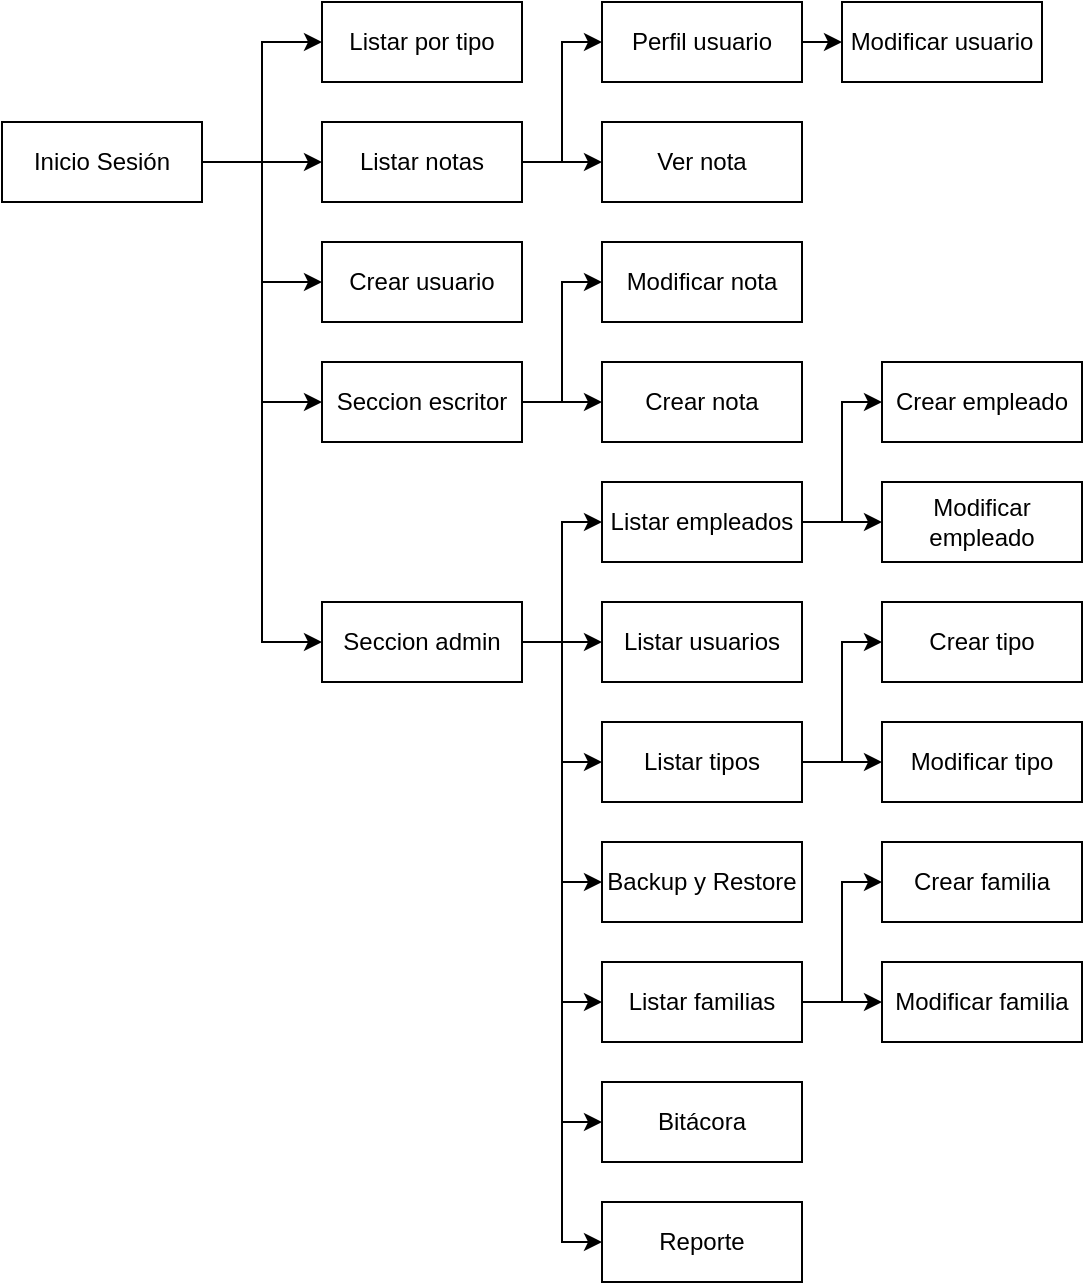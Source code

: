 <mxfile version="14.9.0" type="device" pages="2"><diagram name="Navegacion" id="9c096ad6-e400-ecc8-3e38-643d2caac077"><mxGraphModel dx="568" dy="648" grid="1" gridSize="10" guides="1" tooltips="1" connect="1" arrows="1" fold="1" page="1" pageScale="1.5" pageWidth="1169" pageHeight="826" background="none" math="0" shadow="0"><root><mxCell id="0" style=";html=1;"/><mxCell id="1" style=";html=1;" parent="0"/><mxCell id="-8h7C-xtrHuoT61bhyzR-21" style="edgeStyle=orthogonalEdgeStyle;rounded=0;orthogonalLoop=1;jettySize=auto;html=1;exitX=1;exitY=0.5;exitDx=0;exitDy=0;entryX=0;entryY=0.5;entryDx=0;entryDy=0;" parent="1" source="-8h7C-xtrHuoT61bhyzR-1" target="-8h7C-xtrHuoT61bhyzR-3" edge="1"><mxGeometry relative="1" as="geometry"/></mxCell><mxCell id="-8h7C-xtrHuoT61bhyzR-22" style="edgeStyle=orthogonalEdgeStyle;rounded=0;orthogonalLoop=1;jettySize=auto;html=1;exitX=1;exitY=0.5;exitDx=0;exitDy=0;entryX=0;entryY=0.5;entryDx=0;entryDy=0;" parent="1" source="-8h7C-xtrHuoT61bhyzR-1" target="-8h7C-xtrHuoT61bhyzR-17" edge="1"><mxGeometry relative="1" as="geometry"/></mxCell><mxCell id="-8h7C-xtrHuoT61bhyzR-28" style="edgeStyle=orthogonalEdgeStyle;rounded=0;orthogonalLoop=1;jettySize=auto;html=1;exitX=1;exitY=0.5;exitDx=0;exitDy=0;entryX=0;entryY=0.5;entryDx=0;entryDy=0;" parent="1" source="-8h7C-xtrHuoT61bhyzR-1" target="-8h7C-xtrHuoT61bhyzR-2" edge="1"><mxGeometry relative="1" as="geometry"/></mxCell><mxCell id="-8h7C-xtrHuoT61bhyzR-30" style="edgeStyle=orthogonalEdgeStyle;rounded=0;orthogonalLoop=1;jettySize=auto;html=1;exitX=1;exitY=0.5;exitDx=0;exitDy=0;entryX=0;entryY=0.5;entryDx=0;entryDy=0;" parent="1" source="-8h7C-xtrHuoT61bhyzR-1" target="-8h7C-xtrHuoT61bhyzR-20" edge="1"><mxGeometry relative="1" as="geometry"/></mxCell><mxCell id="-8h7C-xtrHuoT61bhyzR-33" style="edgeStyle=orthogonalEdgeStyle;rounded=0;orthogonalLoop=1;jettySize=auto;html=1;exitX=1;exitY=0.5;exitDx=0;exitDy=0;entryX=0;entryY=0.5;entryDx=0;entryDy=0;" parent="1" source="-8h7C-xtrHuoT61bhyzR-1" target="-8h7C-xtrHuoT61bhyzR-7" edge="1"><mxGeometry relative="1" as="geometry"/></mxCell><mxCell id="-8h7C-xtrHuoT61bhyzR-1" value="Inicio Sesión" style="rounded=0;whiteSpace=wrap;html=1;" parent="1" vertex="1"><mxGeometry x="40" y="210" width="100" height="40" as="geometry"/></mxCell><mxCell id="-8h7C-xtrHuoT61bhyzR-2" value="Listar por tipo" style="rounded=0;whiteSpace=wrap;html=1;" parent="1" vertex="1"><mxGeometry x="200" y="150" width="100" height="40" as="geometry"/></mxCell><mxCell id="-8h7C-xtrHuoT61bhyzR-25" style="edgeStyle=orthogonalEdgeStyle;rounded=0;orthogonalLoop=1;jettySize=auto;html=1;exitX=1;exitY=0.5;exitDx=0;exitDy=0;entryX=0;entryY=0.5;entryDx=0;entryDy=0;" parent="1" source="-8h7C-xtrHuoT61bhyzR-3" target="-8h7C-xtrHuoT61bhyzR-4" edge="1"><mxGeometry relative="1" as="geometry"/></mxCell><mxCell id="-8h7C-xtrHuoT61bhyzR-26" style="edgeStyle=orthogonalEdgeStyle;rounded=0;orthogonalLoop=1;jettySize=auto;html=1;exitX=1;exitY=0.5;exitDx=0;exitDy=0;entryX=0;entryY=0.5;entryDx=0;entryDy=0;" parent="1" source="-8h7C-xtrHuoT61bhyzR-3" target="-8h7C-xtrHuoT61bhyzR-5" edge="1"><mxGeometry relative="1" as="geometry"/></mxCell><mxCell id="-8h7C-xtrHuoT61bhyzR-3" value="Listar notas" style="rounded=0;whiteSpace=wrap;html=1;" parent="1" vertex="1"><mxGeometry x="200" y="210" width="100" height="40" as="geometry"/></mxCell><mxCell id="-8h7C-xtrHuoT61bhyzR-4" value="Ver nota" style="rounded=0;whiteSpace=wrap;html=1;" parent="1" vertex="1"><mxGeometry x="340" y="210" width="100" height="40" as="geometry"/></mxCell><mxCell id="-8h7C-xtrHuoT61bhyzR-27" style="edgeStyle=orthogonalEdgeStyle;rounded=0;orthogonalLoop=1;jettySize=auto;html=1;exitX=1;exitY=0.5;exitDx=0;exitDy=0;entryX=0;entryY=0.5;entryDx=0;entryDy=0;" parent="1" source="-8h7C-xtrHuoT61bhyzR-5" target="-8h7C-xtrHuoT61bhyzR-19" edge="1"><mxGeometry relative="1" as="geometry"/></mxCell><mxCell id="-8h7C-xtrHuoT61bhyzR-5" value="Perfil usuario" style="rounded=0;whiteSpace=wrap;html=1;" parent="1" vertex="1"><mxGeometry x="340" y="150" width="100" height="40" as="geometry"/></mxCell><mxCell id="-8h7C-xtrHuoT61bhyzR-6" value="Reporte" style="rounded=0;whiteSpace=wrap;html=1;" parent="1" vertex="1"><mxGeometry x="340" y="750" width="100" height="40" as="geometry"/></mxCell><mxCell id="-8h7C-xtrHuoT61bhyzR-36" style="edgeStyle=orthogonalEdgeStyle;rounded=0;orthogonalLoop=1;jettySize=auto;html=1;exitX=1;exitY=0.5;exitDx=0;exitDy=0;entryX=0;entryY=0.5;entryDx=0;entryDy=0;" parent="1" source="-8h7C-xtrHuoT61bhyzR-7" target="-8h7C-xtrHuoT61bhyzR-18" edge="1"><mxGeometry relative="1" as="geometry"/></mxCell><mxCell id="-8h7C-xtrHuoT61bhyzR-37" style="edgeStyle=orthogonalEdgeStyle;rounded=0;orthogonalLoop=1;jettySize=auto;html=1;exitX=1;exitY=0.5;exitDx=0;exitDy=0;entryX=0;entryY=0.5;entryDx=0;entryDy=0;" parent="1" source="-8h7C-xtrHuoT61bhyzR-7" target="-8h7C-xtrHuoT61bhyzR-9" edge="1"><mxGeometry relative="1" as="geometry"/></mxCell><mxCell id="-8h7C-xtrHuoT61bhyzR-38" style="edgeStyle=orthogonalEdgeStyle;rounded=0;orthogonalLoop=1;jettySize=auto;html=1;exitX=1;exitY=0.5;exitDx=0;exitDy=0;entryX=0;entryY=0.5;entryDx=0;entryDy=0;" parent="1" source="-8h7C-xtrHuoT61bhyzR-7" target="-8h7C-xtrHuoT61bhyzR-11" edge="1"><mxGeometry relative="1" as="geometry"/></mxCell><mxCell id="-8h7C-xtrHuoT61bhyzR-39" style="edgeStyle=orthogonalEdgeStyle;rounded=0;orthogonalLoop=1;jettySize=auto;html=1;exitX=1;exitY=0.5;exitDx=0;exitDy=0;entryX=0;entryY=0.5;entryDx=0;entryDy=0;" parent="1" source="-8h7C-xtrHuoT61bhyzR-7" target="-8h7C-xtrHuoT61bhyzR-13" edge="1"><mxGeometry relative="1" as="geometry"/></mxCell><mxCell id="-8h7C-xtrHuoT61bhyzR-41" style="edgeStyle=orthogonalEdgeStyle;rounded=0;orthogonalLoop=1;jettySize=auto;html=1;exitX=1;exitY=0.5;exitDx=0;exitDy=0;entryX=0;entryY=0.5;entryDx=0;entryDy=0;" parent="1" source="-8h7C-xtrHuoT61bhyzR-7" target="-8h7C-xtrHuoT61bhyzR-15" edge="1"><mxGeometry relative="1" as="geometry"/></mxCell><mxCell id="-8h7C-xtrHuoT61bhyzR-42" style="edgeStyle=orthogonalEdgeStyle;rounded=0;orthogonalLoop=1;jettySize=auto;html=1;exitX=1;exitY=0.5;exitDx=0;exitDy=0;entryX=0;entryY=0.5;entryDx=0;entryDy=0;" parent="1" source="-8h7C-xtrHuoT61bhyzR-7" target="-8h7C-xtrHuoT61bhyzR-6" edge="1"><mxGeometry relative="1" as="geometry"/></mxCell><mxCell id="9l_Zzwuw-SMT_W-mHv8N-1" style="edgeStyle=orthogonalEdgeStyle;rounded=0;orthogonalLoop=1;jettySize=auto;html=1;exitX=1;exitY=0.5;exitDx=0;exitDy=0;entryX=0;entryY=0.5;entryDx=0;entryDy=0;" edge="1" parent="1" source="-8h7C-xtrHuoT61bhyzR-7" target="-8h7C-xtrHuoT61bhyzR-16"><mxGeometry relative="1" as="geometry"/></mxCell><mxCell id="-8h7C-xtrHuoT61bhyzR-7" value="Seccion admin" style="rounded=0;whiteSpace=wrap;html=1;" parent="1" vertex="1"><mxGeometry x="200" y="450" width="100" height="40" as="geometry"/></mxCell><mxCell id="-8h7C-xtrHuoT61bhyzR-8" value="Crear nota" style="rounded=0;whiteSpace=wrap;html=1;" parent="1" vertex="1"><mxGeometry x="340" y="330" width="100" height="40" as="geometry"/></mxCell><mxCell id="-8h7C-xtrHuoT61bhyzR-35" style="edgeStyle=orthogonalEdgeStyle;rounded=0;orthogonalLoop=1;jettySize=auto;html=1;exitX=1;exitY=0.5;exitDx=0;exitDy=0;" parent="1" source="-8h7C-xtrHuoT61bhyzR-9" target="-8h7C-xtrHuoT61bhyzR-10" edge="1"><mxGeometry relative="1" as="geometry"/></mxCell><mxCell id="9l_Zzwuw-SMT_W-mHv8N-5" style="edgeStyle=orthogonalEdgeStyle;rounded=0;orthogonalLoop=1;jettySize=auto;html=1;exitX=1;exitY=0.5;exitDx=0;exitDy=0;entryX=0;entryY=0.5;entryDx=0;entryDy=0;" edge="1" parent="1" source="-8h7C-xtrHuoT61bhyzR-9" target="9l_Zzwuw-SMT_W-mHv8N-2"><mxGeometry relative="1" as="geometry"/></mxCell><mxCell id="-8h7C-xtrHuoT61bhyzR-9" value="Listar empleados" style="rounded=0;whiteSpace=wrap;html=1;" parent="1" vertex="1"><mxGeometry x="340" y="390" width="100" height="40" as="geometry"/></mxCell><mxCell id="-8h7C-xtrHuoT61bhyzR-10" value="Modificar empleado" style="rounded=0;whiteSpace=wrap;html=1;" parent="1" vertex="1"><mxGeometry x="480" y="390" width="100" height="40" as="geometry"/></mxCell><mxCell id="-8h7C-xtrHuoT61bhyzR-34" style="edgeStyle=orthogonalEdgeStyle;rounded=0;orthogonalLoop=1;jettySize=auto;html=1;exitX=1;exitY=0.5;exitDx=0;exitDy=0;entryX=0;entryY=0.5;entryDx=0;entryDy=0;" parent="1" source="-8h7C-xtrHuoT61bhyzR-11" target="-8h7C-xtrHuoT61bhyzR-12" edge="1"><mxGeometry relative="1" as="geometry"/></mxCell><mxCell id="9l_Zzwuw-SMT_W-mHv8N-6" style="edgeStyle=orthogonalEdgeStyle;rounded=0;orthogonalLoop=1;jettySize=auto;html=1;exitX=1;exitY=0.5;exitDx=0;exitDy=0;entryX=0;entryY=0.5;entryDx=0;entryDy=0;" edge="1" parent="1" source="-8h7C-xtrHuoT61bhyzR-11" target="9l_Zzwuw-SMT_W-mHv8N-3"><mxGeometry relative="1" as="geometry"/></mxCell><mxCell id="-8h7C-xtrHuoT61bhyzR-11" value="Listar tipos" style="rounded=0;whiteSpace=wrap;html=1;" parent="1" vertex="1"><mxGeometry x="340" y="510" width="100" height="40" as="geometry"/></mxCell><mxCell id="-8h7C-xtrHuoT61bhyzR-12" value="Modificar tipo" style="rounded=0;whiteSpace=wrap;html=1;" parent="1" vertex="1"><mxGeometry x="480" y="510" width="100" height="40" as="geometry"/></mxCell><mxCell id="-8h7C-xtrHuoT61bhyzR-40" style="edgeStyle=orthogonalEdgeStyle;rounded=0;orthogonalLoop=1;jettySize=auto;html=1;exitX=1;exitY=0.5;exitDx=0;exitDy=0;entryX=0;entryY=0.5;entryDx=0;entryDy=0;" parent="1" source="-8h7C-xtrHuoT61bhyzR-13" target="-8h7C-xtrHuoT61bhyzR-14" edge="1"><mxGeometry relative="1" as="geometry"/></mxCell><mxCell id="9l_Zzwuw-SMT_W-mHv8N-7" style="edgeStyle=orthogonalEdgeStyle;rounded=0;orthogonalLoop=1;jettySize=auto;html=1;exitX=1;exitY=0.5;exitDx=0;exitDy=0;entryX=0;entryY=0.5;entryDx=0;entryDy=0;" edge="1" parent="1" source="-8h7C-xtrHuoT61bhyzR-13" target="9l_Zzwuw-SMT_W-mHv8N-4"><mxGeometry relative="1" as="geometry"/></mxCell><mxCell id="-8h7C-xtrHuoT61bhyzR-13" value="Listar familias" style="rounded=0;whiteSpace=wrap;html=1;" parent="1" vertex="1"><mxGeometry x="340" y="630" width="100" height="40" as="geometry"/></mxCell><mxCell id="-8h7C-xtrHuoT61bhyzR-14" value="Modificar familia" style="rounded=0;whiteSpace=wrap;html=1;" parent="1" vertex="1"><mxGeometry x="480" y="630" width="100" height="40" as="geometry"/></mxCell><mxCell id="-8h7C-xtrHuoT61bhyzR-15" value="Bitácora" style="rounded=0;whiteSpace=wrap;html=1;" parent="1" vertex="1"><mxGeometry x="340" y="690" width="100" height="40" as="geometry"/></mxCell><mxCell id="-8h7C-xtrHuoT61bhyzR-16" value="Backup y Restore" style="rounded=0;whiteSpace=wrap;html=1;" parent="1" vertex="1"><mxGeometry x="340" y="570" width="100" height="40" as="geometry"/></mxCell><mxCell id="-8h7C-xtrHuoT61bhyzR-17" value="Crear usuario" style="rounded=0;whiteSpace=wrap;html=1;" parent="1" vertex="1"><mxGeometry x="200" y="270" width="100" height="40" as="geometry"/></mxCell><mxCell id="-8h7C-xtrHuoT61bhyzR-18" value="Listar usuarios" style="rounded=0;whiteSpace=wrap;html=1;" parent="1" vertex="1"><mxGeometry x="340" y="450" width="100" height="40" as="geometry"/></mxCell><mxCell id="-8h7C-xtrHuoT61bhyzR-19" value="Modificar usuario" style="rounded=0;whiteSpace=wrap;html=1;" parent="1" vertex="1"><mxGeometry x="460" y="150" width="100" height="40" as="geometry"/></mxCell><mxCell id="-8h7C-xtrHuoT61bhyzR-29" style="edgeStyle=orthogonalEdgeStyle;rounded=0;orthogonalLoop=1;jettySize=auto;html=1;exitX=1;exitY=0.5;exitDx=0;exitDy=0;" parent="1" source="-8h7C-xtrHuoT61bhyzR-20" target="-8h7C-xtrHuoT61bhyzR-8" edge="1"><mxGeometry relative="1" as="geometry"/></mxCell><mxCell id="-8h7C-xtrHuoT61bhyzR-32" style="edgeStyle=orthogonalEdgeStyle;rounded=0;orthogonalLoop=1;jettySize=auto;html=1;exitX=1;exitY=0.5;exitDx=0;exitDy=0;entryX=0;entryY=0.5;entryDx=0;entryDy=0;" parent="1" source="-8h7C-xtrHuoT61bhyzR-20" target="-8h7C-xtrHuoT61bhyzR-31" edge="1"><mxGeometry relative="1" as="geometry"/></mxCell><mxCell id="-8h7C-xtrHuoT61bhyzR-20" value="Seccion escritor" style="rounded=0;whiteSpace=wrap;html=1;" parent="1" vertex="1"><mxGeometry x="200" y="330" width="100" height="40" as="geometry"/></mxCell><mxCell id="-8h7C-xtrHuoT61bhyzR-31" value="Modificar nota" style="rounded=0;whiteSpace=wrap;html=1;" parent="1" vertex="1"><mxGeometry x="340" y="270" width="100" height="40" as="geometry"/></mxCell><mxCell id="9l_Zzwuw-SMT_W-mHv8N-2" value="Crear empleado" style="rounded=0;whiteSpace=wrap;html=1;" vertex="1" parent="1"><mxGeometry x="480" y="330" width="100" height="40" as="geometry"/></mxCell><mxCell id="9l_Zzwuw-SMT_W-mHv8N-3" value="Crear tipo" style="rounded=0;whiteSpace=wrap;html=1;" vertex="1" parent="1"><mxGeometry x="480" y="450" width="100" height="40" as="geometry"/></mxCell><mxCell id="9l_Zzwuw-SMT_W-mHv8N-4" value="Crear familia" style="rounded=0;whiteSpace=wrap;html=1;" vertex="1" parent="1"><mxGeometry x="480" y="570" width="100" height="40" as="geometry"/></mxCell></root></mxGraphModel></diagram><diagram id="ux03T3vBFwpqmPhf2RQ6" name="Despliegue"><mxGraphModel dx="1422" dy="772" grid="1" gridSize="10" guides="1" tooltips="1" connect="1" arrows="1" fold="1" page="1" pageScale="1" pageWidth="827" pageHeight="1169" math="0" shadow="0"><root><mxCell id="1XrpnyIlSaUCZ0XmjcC2-0"/><mxCell id="1XrpnyIlSaUCZ0XmjcC2-1" parent="1XrpnyIlSaUCZ0XmjcC2-0"/><mxCell id="T6OwoZtdy_rdZkVpIhe4-5" value="" style="shape=table;startSize=0;container=1;collapsible=0;childLayout=tableLayout;" vertex="1" parent="1XrpnyIlSaUCZ0XmjcC2-1"><mxGeometry x="320" y="380" width="370" height="270" as="geometry"/></mxCell><mxCell id="T6OwoZtdy_rdZkVpIhe4-6" value="" style="shape=partialRectangle;collapsible=0;dropTarget=0;pointerEvents=0;fillColor=none;top=0;left=0;bottom=0;right=0;points=[[0,0.5],[1,0.5]];portConstraint=eastwest;" vertex="1" parent="T6OwoZtdy_rdZkVpIhe4-5"><mxGeometry width="370" height="270" as="geometry"/></mxCell><mxCell id="T6OwoZtdy_rdZkVpIhe4-7" value="" style="shape=partialRectangle;html=1;whiteSpace=wrap;connectable=0;overflow=hidden;fillColor=none;top=0;left=0;bottom=0;right=0;" vertex="1" parent="T6OwoZtdy_rdZkVpIhe4-6"><mxGeometry width="370" height="270" as="geometry"/></mxCell><mxCell id="T6OwoZtdy_rdZkVpIhe4-21" style="edgeStyle=orthogonalEdgeStyle;rounded=0;orthogonalLoop=1;jettySize=auto;html=1;exitX=0;exitY=0;exitDx=65;exitDy=65;exitPerimeter=0;entryX=0.4;entryY=0.1;entryDx=0;entryDy=0;entryPerimeter=0;endArrow=none;endFill=0;" edge="1" parent="1XrpnyIlSaUCZ0XmjcC2-1" source="T6OwoZtdy_rdZkVpIhe4-1" target="T6OwoZtdy_rdZkVpIhe4-4"><mxGeometry relative="1" as="geometry"/></mxCell><mxCell id="T6OwoZtdy_rdZkVpIhe4-1" value="PC Cliente" style="shape=cube;whiteSpace=wrap;html=1;boundedLbl=1;backgroundOutline=1;darkOpacity=0.05;darkOpacity2=0.1;size=10;direction=south;" vertex="1" parent="1XrpnyIlSaUCZ0XmjcC2-1"><mxGeometry x="360" y="150" width="120" height="65" as="geometry"/></mxCell><mxCell id="T6OwoZtdy_rdZkVpIhe4-3" value="" style="points=[];aspect=fixed;html=1;align=center;shadow=0;dashed=0;image;image=img/lib/allied_telesis/computer_and_terminals/Personal_Computer_with_Server.svg;" vertex="1" parent="1XrpnyIlSaUCZ0XmjcC2-1"><mxGeometry x="440" y="165" width="20" height="20" as="geometry"/></mxCell><mxCell id="T6OwoZtdy_rdZkVpIhe4-16" style="edgeStyle=orthogonalEdgeStyle;rounded=0;orthogonalLoop=1;jettySize=auto;html=1;exitX=0.55;exitY=0.95;exitDx=0;exitDy=0;exitPerimeter=0;entryX=0;entryY=0;entryDx=0;entryDy=55;entryPerimeter=0;endArrow=none;endFill=0;" edge="1" parent="1XrpnyIlSaUCZ0XmjcC2-1" source="T6OwoZtdy_rdZkVpIhe4-4" target="T6OwoZtdy_rdZkVpIhe4-13"><mxGeometry relative="1" as="geometry"><Array as="points"><mxPoint x="426" y="381"/><mxPoint x="425" y="381"/></Array></mxGeometry></mxCell><mxCell id="T6OwoZtdy_rdZkVpIhe4-4" value="Internet" style="ellipse;shape=cloud;whiteSpace=wrap;html=1;" vertex="1" parent="1XrpnyIlSaUCZ0XmjcC2-1"><mxGeometry x="360" y="262.5" width="120" height="80" as="geometry"/></mxCell><mxCell id="T6OwoZtdy_rdZkVpIhe4-17" value="&amp;lt;use&amp;gt;" style="edgeStyle=orthogonalEdgeStyle;rounded=0;orthogonalLoop=1;jettySize=auto;html=1;exitX=0;exitY=0;exitDx=0;exitDy=55;exitPerimeter=0;entryX=0;entryY=0;entryDx=65;entryDy=65;entryPerimeter=0;endArrow=open;endFill=0;dashed=1;" edge="1" parent="1XrpnyIlSaUCZ0XmjcC2-1" source="T6OwoZtdy_rdZkVpIhe4-8" target="T6OwoZtdy_rdZkVpIhe4-13"><mxGeometry relative="1" as="geometry"/></mxCell><mxCell id="T6OwoZtdy_rdZkVpIhe4-8" value="PC Empleado" style="shape=cube;whiteSpace=wrap;html=1;boundedLbl=1;backgroundOutline=1;darkOpacity=0.05;darkOpacity2=0.1;size=10;direction=south;" vertex="1" parent="1XrpnyIlSaUCZ0XmjcC2-1"><mxGeometry x="360" y="557.5" width="120" height="65" as="geometry"/></mxCell><mxCell id="T6OwoZtdy_rdZkVpIhe4-9" value="" style="points=[];aspect=fixed;html=1;align=center;shadow=0;dashed=0;image;image=img/lib/allied_telesis/computer_and_terminals/Personal_Computer_with_Server.svg;" vertex="1" parent="1XrpnyIlSaUCZ0XmjcC2-1"><mxGeometry x="440" y="572.5" width="20" height="20" as="geometry"/></mxCell><mxCell id="T6OwoZtdy_rdZkVpIhe4-19" style="edgeStyle=orthogonalEdgeStyle;rounded=0;orthogonalLoop=1;jettySize=auto;html=1;exitX=0;exitY=0;exitDx=65;exitDy=65;exitPerimeter=0;entryX=0.5;entryY=0;entryDx=0;entryDy=0;entryPerimeter=0;endArrow=open;endFill=0;" edge="1" parent="1XrpnyIlSaUCZ0XmjcC2-1" source="T6OwoZtdy_rdZkVpIhe4-10" target="T6OwoZtdy_rdZkVpIhe4-12"><mxGeometry relative="1" as="geometry"/></mxCell><mxCell id="T6OwoZtdy_rdZkVpIhe4-10" value="Servidor" style="shape=cube;whiteSpace=wrap;html=1;boundedLbl=1;backgroundOutline=1;darkOpacity=0.05;darkOpacity2=0.1;size=10;direction=south;" vertex="1" parent="1XrpnyIlSaUCZ0XmjcC2-1"><mxGeometry x="530" y="420" width="120" height="65" as="geometry"/></mxCell><mxCell id="T6OwoZtdy_rdZkVpIhe4-2" value="" style="points=[];aspect=fixed;html=1;align=center;shadow=0;dashed=0;image;image=img/lib/allied_telesis/computer_and_terminals/Server_Desktop.svg;" vertex="1" parent="1XrpnyIlSaUCZ0XmjcC2-1"><mxGeometry x="620" y="434" width="15.78" height="20" as="geometry"/></mxCell><mxCell id="T6OwoZtdy_rdZkVpIhe4-12" value="Base de datos" style="shape=cylinder3;whiteSpace=wrap;html=1;boundedLbl=1;backgroundOutline=1;size=15;" vertex="1" parent="1XrpnyIlSaUCZ0XmjcC2-1"><mxGeometry x="540" y="550" width="100" height="80" as="geometry"/></mxCell><mxCell id="T6OwoZtdy_rdZkVpIhe4-18" style="edgeStyle=orthogonalEdgeStyle;rounded=0;orthogonalLoop=1;jettySize=auto;html=1;exitX=0;exitY=0;exitDx=27.5;exitDy=0;exitPerimeter=0;entryX=0;entryY=0;entryDx=37.5;entryDy=120;entryPerimeter=0;endArrow=none;endFill=0;" edge="1" parent="1XrpnyIlSaUCZ0XmjcC2-1" source="T6OwoZtdy_rdZkVpIhe4-13" target="T6OwoZtdy_rdZkVpIhe4-10"><mxGeometry relative="1" as="geometry"/></mxCell><mxCell id="T6OwoZtdy_rdZkVpIhe4-13" value="Router" style="shape=cube;whiteSpace=wrap;html=1;boundedLbl=1;backgroundOutline=1;darkOpacity=0.05;darkOpacity2=0.1;size=10;direction=south;" vertex="1" parent="1XrpnyIlSaUCZ0XmjcC2-1"><mxGeometry x="360" y="420" width="120" height="65" as="geometry"/></mxCell><mxCell id="T6OwoZtdy_rdZkVpIhe4-14" value="" style="points=[];aspect=fixed;html=1;align=center;shadow=0;dashed=0;image;image=img/lib/allied_telesis/computer_and_terminals/Server_Desktop.svg;" vertex="1" parent="1XrpnyIlSaUCZ0XmjcC2-1"><mxGeometry x="450" y="434" width="15.78" height="20" as="geometry"/></mxCell></root></mxGraphModel></diagram></mxfile>